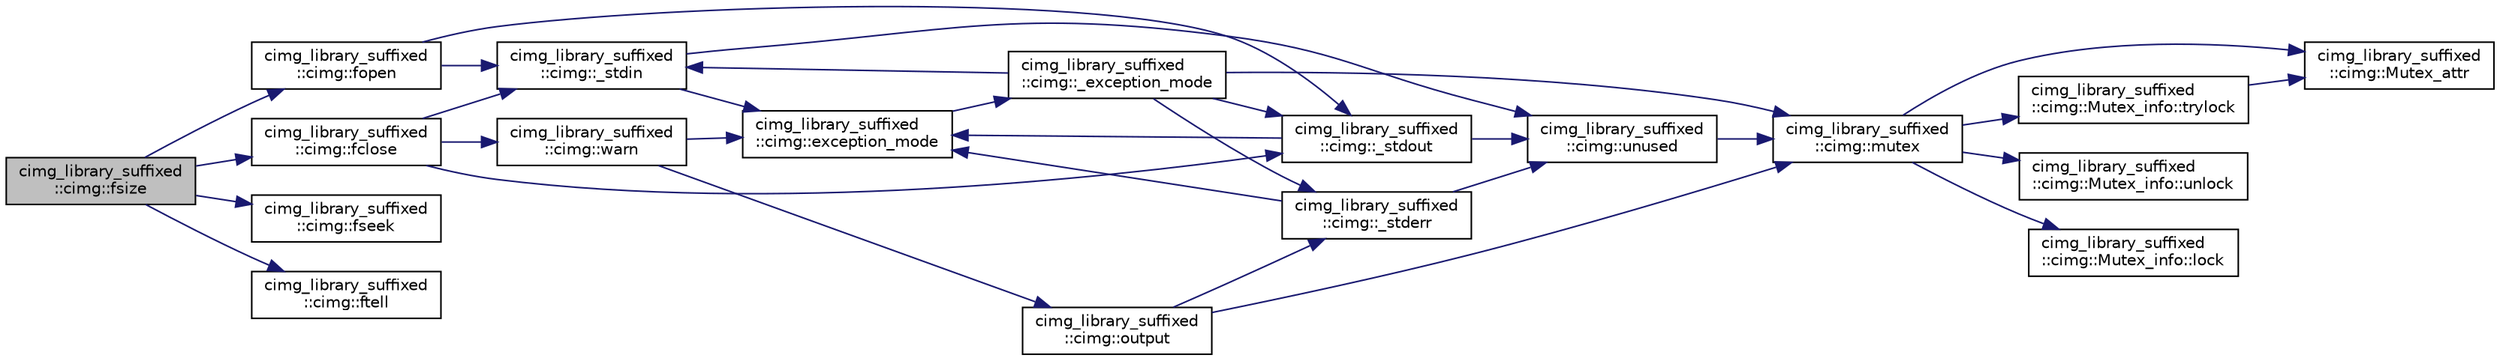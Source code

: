 digraph "cimg_library_suffixed::cimg::fsize"
{
  edge [fontname="Helvetica",fontsize="10",labelfontname="Helvetica",labelfontsize="10"];
  node [fontname="Helvetica",fontsize="10",shape=record];
  rankdir="LR";
  Node1731 [label="cimg_library_suffixed\l::cimg::fsize",height=0.2,width=0.4,color="black", fillcolor="grey75", style="filled", fontcolor="black"];
  Node1731 -> Node1732 [color="midnightblue",fontsize="10",style="solid",fontname="Helvetica"];
  Node1732 [label="cimg_library_suffixed\l::cimg::fopen",height=0.2,width=0.4,color="black", fillcolor="white", style="filled",URL="$namespacecimg__library__suffixed_1_1cimg.html#a9aafdb8732ff87625052ce2723f8a516",tooltip="Open a file. "];
  Node1732 -> Node1733 [color="midnightblue",fontsize="10",style="solid",fontname="Helvetica"];
  Node1733 [label="cimg_library_suffixed\l::cimg::_stdin",height=0.2,width=0.4,color="black", fillcolor="white", style="filled",URL="$namespacecimg__library__suffixed_1_1cimg.html#a01a3b743897290604513ea6d847c9886"];
  Node1733 -> Node1734 [color="midnightblue",fontsize="10",style="solid",fontname="Helvetica"];
  Node1734 [label="cimg_library_suffixed\l::cimg::unused",height=0.2,width=0.4,color="black", fillcolor="white", style="filled",URL="$namespacecimg__library__suffixed_1_1cimg.html#a79aef0cbcf66ceb71c2b74cb66b4deb2",tooltip="Avoid warning messages due to unused parameters. Do nothing actually. "];
  Node1734 -> Node1735 [color="midnightblue",fontsize="10",style="solid",fontname="Helvetica"];
  Node1735 [label="cimg_library_suffixed\l::cimg::mutex",height=0.2,width=0.4,color="black", fillcolor="white", style="filled",URL="$namespacecimg__library__suffixed_1_1cimg.html#a9e739e4b4ac058abfba069466617b914"];
  Node1735 -> Node1736 [color="midnightblue",fontsize="10",style="solid",fontname="Helvetica"];
  Node1736 [label="cimg_library_suffixed\l::cimg::Mutex_attr",height=0.2,width=0.4,color="black", fillcolor="white", style="filled",URL="$namespacecimg__library__suffixed_1_1cimg.html#aa0e1bc96ae6e235dc5b67b8b0a466166"];
  Node1735 -> Node1737 [color="midnightblue",fontsize="10",style="solid",fontname="Helvetica"];
  Node1737 [label="cimg_library_suffixed\l::cimg::Mutex_info::unlock",height=0.2,width=0.4,color="black", fillcolor="white", style="filled",URL="$structcimg__library__suffixed_1_1cimg_1_1_mutex__info.html#afac3fa5f107ad4795fb867050f616555"];
  Node1735 -> Node1738 [color="midnightblue",fontsize="10",style="solid",fontname="Helvetica"];
  Node1738 [label="cimg_library_suffixed\l::cimg::Mutex_info::lock",height=0.2,width=0.4,color="black", fillcolor="white", style="filled",URL="$structcimg__library__suffixed_1_1cimg_1_1_mutex__info.html#a6cc8e26847a1aa649febed03d70182e7"];
  Node1735 -> Node1739 [color="midnightblue",fontsize="10",style="solid",fontname="Helvetica"];
  Node1739 [label="cimg_library_suffixed\l::cimg::Mutex_info::trylock",height=0.2,width=0.4,color="black", fillcolor="white", style="filled",URL="$structcimg__library__suffixed_1_1cimg_1_1_mutex__info.html#a9bf4ed1e1dfe6f28fa6250cd04f3c900"];
  Node1739 -> Node1736 [color="midnightblue",fontsize="10",style="solid",fontname="Helvetica"];
  Node1733 -> Node1740 [color="midnightblue",fontsize="10",style="solid",fontname="Helvetica"];
  Node1740 [label="cimg_library_suffixed\l::cimg::exception_mode",height=0.2,width=0.4,color="black", fillcolor="white", style="filled",URL="$namespacecimg__library__suffixed_1_1cimg.html#aeafab144366eddd11360f32f468fa4af",tooltip="Set current  exception mode. "];
  Node1740 -> Node1741 [color="midnightblue",fontsize="10",style="solid",fontname="Helvetica"];
  Node1741 [label="cimg_library_suffixed\l::cimg::_exception_mode",height=0.2,width=0.4,color="black", fillcolor="white", style="filled",URL="$namespacecimg__library__suffixed_1_1cimg.html#a6c578f866de2be9be7e385d693c758c8"];
  Node1741 -> Node1735 [color="midnightblue",fontsize="10",style="solid",fontname="Helvetica"];
  Node1741 -> Node1733 [color="midnightblue",fontsize="10",style="solid",fontname="Helvetica"];
  Node1741 -> Node1742 [color="midnightblue",fontsize="10",style="solid",fontname="Helvetica"];
  Node1742 [label="cimg_library_suffixed\l::cimg::_stdout",height=0.2,width=0.4,color="black", fillcolor="white", style="filled",URL="$namespacecimg__library__suffixed_1_1cimg.html#a493220746e5df3466568bd7862825008"];
  Node1742 -> Node1734 [color="midnightblue",fontsize="10",style="solid",fontname="Helvetica"];
  Node1742 -> Node1740 [color="midnightblue",fontsize="10",style="solid",fontname="Helvetica"];
  Node1741 -> Node1743 [color="midnightblue",fontsize="10",style="solid",fontname="Helvetica"];
  Node1743 [label="cimg_library_suffixed\l::cimg::_stderr",height=0.2,width=0.4,color="black", fillcolor="white", style="filled",URL="$namespacecimg__library__suffixed_1_1cimg.html#aab8db7528c32a8fd3a3dc471e662782e"];
  Node1743 -> Node1734 [color="midnightblue",fontsize="10",style="solid",fontname="Helvetica"];
  Node1743 -> Node1740 [color="midnightblue",fontsize="10",style="solid",fontname="Helvetica"];
  Node1732 -> Node1742 [color="midnightblue",fontsize="10",style="solid",fontname="Helvetica"];
  Node1731 -> Node1744 [color="midnightblue",fontsize="10",style="solid",fontname="Helvetica"];
  Node1744 [label="cimg_library_suffixed\l::cimg::fseek",height=0.2,width=0.4,color="black", fillcolor="white", style="filled",URL="$namespacecimg__library__suffixed_1_1cimg.html#a03dbe74029b194eca4b86c10e9fbd1fc",tooltip="Version of &#39;fseek()&#39; that supports >=64bits offsets everywhere (for Windows). "];
  Node1731 -> Node1745 [color="midnightblue",fontsize="10",style="solid",fontname="Helvetica"];
  Node1745 [label="cimg_library_suffixed\l::cimg::ftell",height=0.2,width=0.4,color="black", fillcolor="white", style="filled",URL="$namespacecimg__library__suffixed_1_1cimg.html#a6fe7b32c5cfeef7ec973b4cbb538683a",tooltip="Version of &#39;ftell()&#39; that supports >=64bits offsets everywhere (for Windows). "];
  Node1731 -> Node1746 [color="midnightblue",fontsize="10",style="solid",fontname="Helvetica"];
  Node1746 [label="cimg_library_suffixed\l::cimg::fclose",height=0.2,width=0.4,color="black", fillcolor="white", style="filled",URL="$namespacecimg__library__suffixed_1_1cimg.html#ac436b94e6ffef5fd420bb3d7c05fd416",tooltip="Close a file. "];
  Node1746 -> Node1747 [color="midnightblue",fontsize="10",style="solid",fontname="Helvetica"];
  Node1747 [label="cimg_library_suffixed\l::cimg::warn",height=0.2,width=0.4,color="black", fillcolor="white", style="filled",URL="$namespacecimg__library__suffixed_1_1cimg.html#acfd3624d72ed7f79c82ec45646c685e7",tooltip="Display a warning message on the default output stream. "];
  Node1747 -> Node1740 [color="midnightblue",fontsize="10",style="solid",fontname="Helvetica"];
  Node1747 -> Node1748 [color="midnightblue",fontsize="10",style="solid",fontname="Helvetica"];
  Node1748 [label="cimg_library_suffixed\l::cimg::output",height=0.2,width=0.4,color="black", fillcolor="white", style="filled",URL="$namespacecimg__library__suffixed_1_1cimg.html#ada686776cc71803df391eea79cd1b3e5",tooltip="Get/set default output stream for the  library messages. "];
  Node1748 -> Node1735 [color="midnightblue",fontsize="10",style="solid",fontname="Helvetica"];
  Node1748 -> Node1743 [color="midnightblue",fontsize="10",style="solid",fontname="Helvetica"];
  Node1746 -> Node1733 [color="midnightblue",fontsize="10",style="solid",fontname="Helvetica"];
  Node1746 -> Node1742 [color="midnightblue",fontsize="10",style="solid",fontname="Helvetica"];
}
